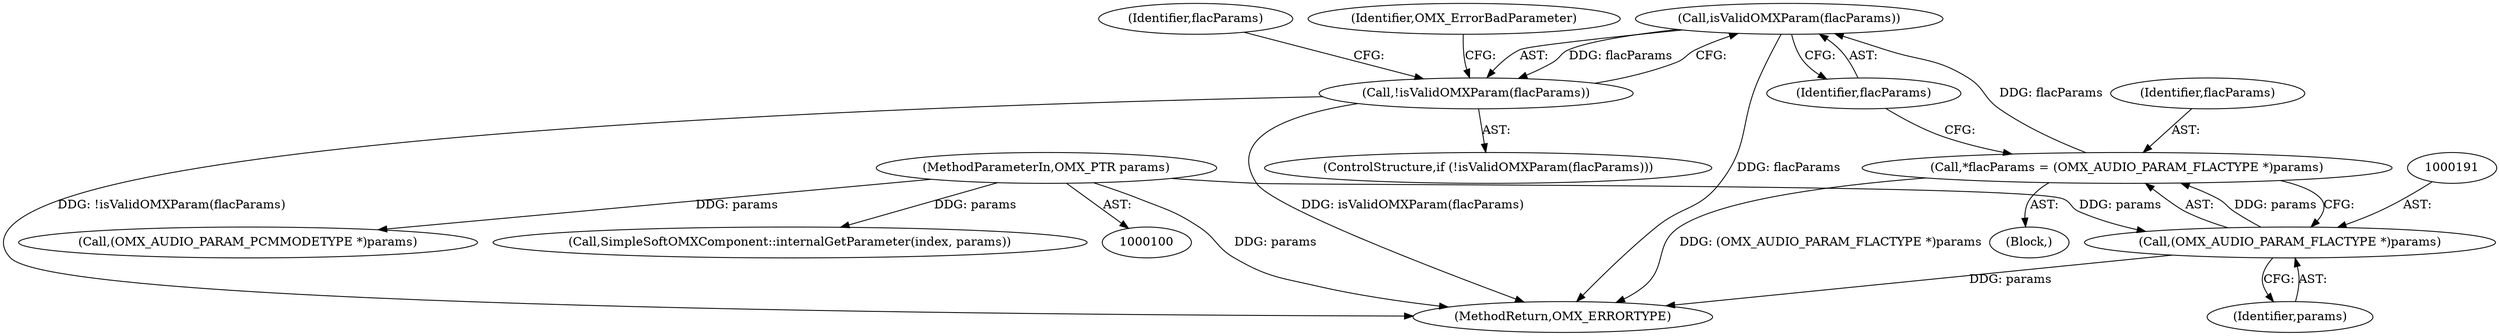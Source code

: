 digraph "0_Android_295c883fe3105b19bcd0f9e07d54c6b589fc5bff_17@pointer" {
"1000195" [label="(Call,isValidOMXParam(flacParams))"];
"1000188" [label="(Call,*flacParams = (OMX_AUDIO_PARAM_FLACTYPE *)params)"];
"1000190" [label="(Call,(OMX_AUDIO_PARAM_FLACTYPE *)params)"];
"1000102" [label="(MethodParameterIn,OMX_PTR params)"];
"1000194" [label="(Call,!isValidOMXParam(flacParams))"];
"1000186" [label="(Block,)"];
"1000190" [label="(Call,(OMX_AUDIO_PARAM_FLACTYPE *)params)"];
"1000189" [label="(Identifier,flacParams)"];
"1000115" [label="(Call,(OMX_AUDIO_PARAM_PCMMODETYPE *)params)"];
"1000192" [label="(Identifier,params)"];
"1000195" [label="(Call,isValidOMXParam(flacParams))"];
"1000102" [label="(MethodParameterIn,OMX_PTR params)"];
"1000194" [label="(Call,!isValidOMXParam(flacParams))"];
"1000188" [label="(Call,*flacParams = (OMX_AUDIO_PARAM_FLACTYPE *)params)"];
"1000193" [label="(ControlStructure,if (!isValidOMXParam(flacParams)))"];
"1000202" [label="(Identifier,flacParams)"];
"1000219" [label="(Call,SimpleSoftOMXComponent::internalGetParameter(index, params))"];
"1000196" [label="(Identifier,flacParams)"];
"1000222" [label="(MethodReturn,OMX_ERRORTYPE)"];
"1000199" [label="(Identifier,OMX_ErrorBadParameter)"];
"1000195" -> "1000194"  [label="AST: "];
"1000195" -> "1000196"  [label="CFG: "];
"1000196" -> "1000195"  [label="AST: "];
"1000194" -> "1000195"  [label="CFG: "];
"1000195" -> "1000222"  [label="DDG: flacParams"];
"1000195" -> "1000194"  [label="DDG: flacParams"];
"1000188" -> "1000195"  [label="DDG: flacParams"];
"1000188" -> "1000186"  [label="AST: "];
"1000188" -> "1000190"  [label="CFG: "];
"1000189" -> "1000188"  [label="AST: "];
"1000190" -> "1000188"  [label="AST: "];
"1000196" -> "1000188"  [label="CFG: "];
"1000188" -> "1000222"  [label="DDG: (OMX_AUDIO_PARAM_FLACTYPE *)params"];
"1000190" -> "1000188"  [label="DDG: params"];
"1000190" -> "1000192"  [label="CFG: "];
"1000191" -> "1000190"  [label="AST: "];
"1000192" -> "1000190"  [label="AST: "];
"1000190" -> "1000222"  [label="DDG: params"];
"1000102" -> "1000190"  [label="DDG: params"];
"1000102" -> "1000100"  [label="AST: "];
"1000102" -> "1000222"  [label="DDG: params"];
"1000102" -> "1000115"  [label="DDG: params"];
"1000102" -> "1000219"  [label="DDG: params"];
"1000194" -> "1000193"  [label="AST: "];
"1000199" -> "1000194"  [label="CFG: "];
"1000202" -> "1000194"  [label="CFG: "];
"1000194" -> "1000222"  [label="DDG: !isValidOMXParam(flacParams)"];
"1000194" -> "1000222"  [label="DDG: isValidOMXParam(flacParams)"];
}
